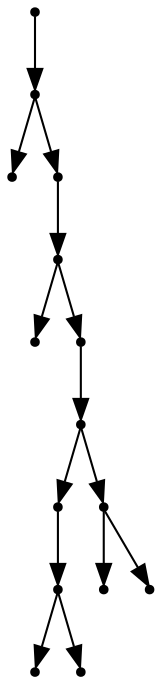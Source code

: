 digraph {
  14 [shape=point];
  13 [shape=point];
  0 [shape=point];
  12 [shape=point];
  11 [shape=point];
  1 [shape=point];
  10 [shape=point];
  9 [shape=point];
  5 [shape=point];
  4 [shape=point];
  2 [shape=point];
  3 [shape=point];
  8 [shape=point];
  6 [shape=point];
  7 [shape=point];
14 -> 13;
13 -> 0;
13 -> 12;
12 -> 11;
11 -> 1;
11 -> 10;
10 -> 9;
9 -> 5;
5 -> 4;
4 -> 2;
4 -> 3;
9 -> 8;
8 -> 6;
8 -> 7;
}
